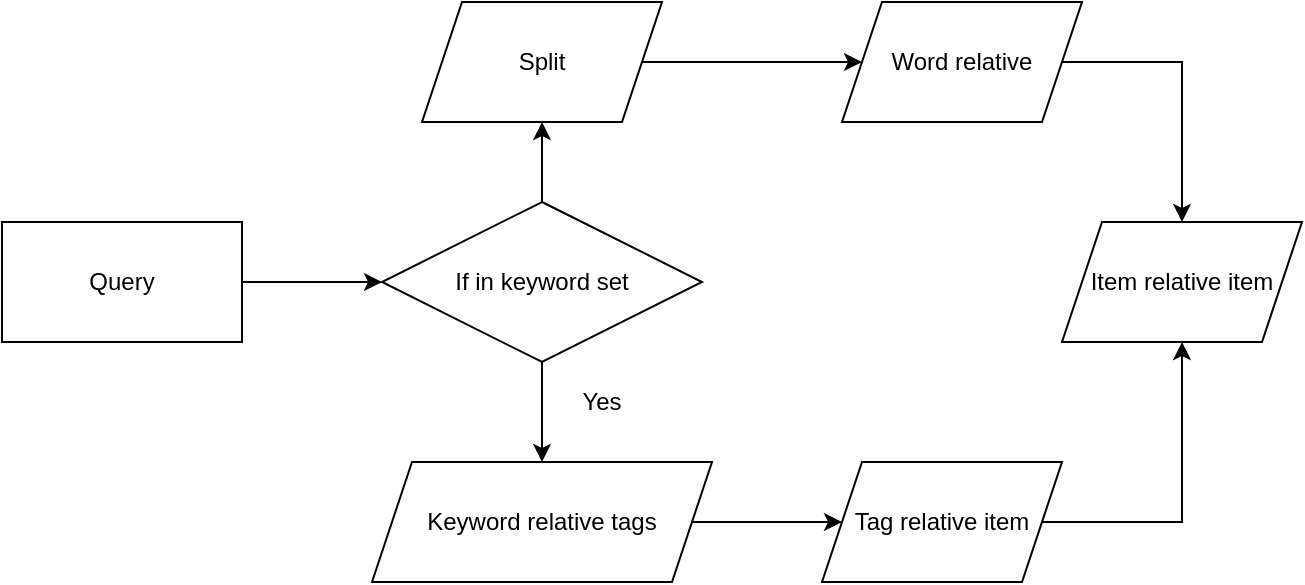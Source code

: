 <mxfile version="13.7.4" type="github">
  <diagram id="qRaVvo9Aa0FqV7a5mPzP" name="Page-1">
    <mxGraphModel dx="910" dy="330" grid="1" gridSize="10" guides="1" tooltips="1" connect="1" arrows="1" fold="1" page="1" pageScale="1" pageWidth="827" pageHeight="1169" math="0" shadow="0">
      <root>
        <mxCell id="0" />
        <mxCell id="1" parent="0" />
        <mxCell id="n2RU7nRXW_WSNY8a8ybC-9" style="edgeStyle=orthogonalEdgeStyle;rounded=0;orthogonalLoop=1;jettySize=auto;html=1;entryX=0;entryY=0.5;entryDx=0;entryDy=0;" edge="1" parent="1" source="n2RU7nRXW_WSNY8a8ybC-2" target="n2RU7nRXW_WSNY8a8ybC-3">
          <mxGeometry relative="1" as="geometry" />
        </mxCell>
        <mxCell id="n2RU7nRXW_WSNY8a8ybC-2" value="Query" style="rounded=0;whiteSpace=wrap;html=1;" vertex="1" parent="1">
          <mxGeometry x="120" y="610" width="120" height="60" as="geometry" />
        </mxCell>
        <mxCell id="n2RU7nRXW_WSNY8a8ybC-11" value="" style="edgeStyle=orthogonalEdgeStyle;rounded=0;orthogonalLoop=1;jettySize=auto;html=1;" edge="1" parent="1" source="n2RU7nRXW_WSNY8a8ybC-3" target="n2RU7nRXW_WSNY8a8ybC-4">
          <mxGeometry relative="1" as="geometry" />
        </mxCell>
        <mxCell id="n2RU7nRXW_WSNY8a8ybC-15" value="" style="edgeStyle=orthogonalEdgeStyle;rounded=0;orthogonalLoop=1;jettySize=auto;html=1;" edge="1" parent="1" source="n2RU7nRXW_WSNY8a8ybC-3" target="n2RU7nRXW_WSNY8a8ybC-8">
          <mxGeometry relative="1" as="geometry" />
        </mxCell>
        <mxCell id="n2RU7nRXW_WSNY8a8ybC-3" value="If in keyword set" style="rhombus;whiteSpace=wrap;html=1;" vertex="1" parent="1">
          <mxGeometry x="310" y="600" width="160" height="80" as="geometry" />
        </mxCell>
        <mxCell id="n2RU7nRXW_WSNY8a8ybC-12" value="" style="edgeStyle=orthogonalEdgeStyle;rounded=0;orthogonalLoop=1;jettySize=auto;html=1;" edge="1" parent="1" source="n2RU7nRXW_WSNY8a8ybC-4" target="n2RU7nRXW_WSNY8a8ybC-5">
          <mxGeometry relative="1" as="geometry" />
        </mxCell>
        <mxCell id="n2RU7nRXW_WSNY8a8ybC-4" value="Split" style="shape=parallelogram;perimeter=parallelogramPerimeter;whiteSpace=wrap;html=1;fixedSize=1;" vertex="1" parent="1">
          <mxGeometry x="330" y="500" width="120" height="60" as="geometry" />
        </mxCell>
        <mxCell id="n2RU7nRXW_WSNY8a8ybC-13" style="edgeStyle=orthogonalEdgeStyle;rounded=0;orthogonalLoop=1;jettySize=auto;html=1;entryX=0.5;entryY=0;entryDx=0;entryDy=0;" edge="1" parent="1" source="n2RU7nRXW_WSNY8a8ybC-5" target="n2RU7nRXW_WSNY8a8ybC-6">
          <mxGeometry relative="1" as="geometry">
            <Array as="points">
              <mxPoint x="710" y="530" />
            </Array>
          </mxGeometry>
        </mxCell>
        <mxCell id="n2RU7nRXW_WSNY8a8ybC-5" value="Word relative" style="shape=parallelogram;perimeter=parallelogramPerimeter;whiteSpace=wrap;html=1;fixedSize=1;" vertex="1" parent="1">
          <mxGeometry x="540" y="500" width="120" height="60" as="geometry" />
        </mxCell>
        <mxCell id="n2RU7nRXW_WSNY8a8ybC-6" value="Item relative item" style="shape=parallelogram;perimeter=parallelogramPerimeter;whiteSpace=wrap;html=1;fixedSize=1;" vertex="1" parent="1">
          <mxGeometry x="650" y="610" width="120" height="60" as="geometry" />
        </mxCell>
        <mxCell id="n2RU7nRXW_WSNY8a8ybC-14" style="edgeStyle=orthogonalEdgeStyle;rounded=0;orthogonalLoop=1;jettySize=auto;html=1;entryX=0.5;entryY=1;entryDx=0;entryDy=0;" edge="1" parent="1" source="n2RU7nRXW_WSNY8a8ybC-7" target="n2RU7nRXW_WSNY8a8ybC-6">
          <mxGeometry relative="1" as="geometry">
            <Array as="points">
              <mxPoint x="710" y="760" />
            </Array>
          </mxGeometry>
        </mxCell>
        <mxCell id="n2RU7nRXW_WSNY8a8ybC-7" value="Tag relative item" style="shape=parallelogram;perimeter=parallelogramPerimeter;whiteSpace=wrap;html=1;fixedSize=1;" vertex="1" parent="1">
          <mxGeometry x="530" y="730" width="120" height="60" as="geometry" />
        </mxCell>
        <mxCell id="n2RU7nRXW_WSNY8a8ybC-16" value="" style="edgeStyle=orthogonalEdgeStyle;rounded=0;orthogonalLoop=1;jettySize=auto;html=1;" edge="1" parent="1" source="n2RU7nRXW_WSNY8a8ybC-8" target="n2RU7nRXW_WSNY8a8ybC-7">
          <mxGeometry relative="1" as="geometry" />
        </mxCell>
        <mxCell id="n2RU7nRXW_WSNY8a8ybC-8" value="Keyword relative tags" style="shape=parallelogram;perimeter=parallelogramPerimeter;whiteSpace=wrap;html=1;fixedSize=1;" vertex="1" parent="1">
          <mxGeometry x="305" y="730" width="170" height="60" as="geometry" />
        </mxCell>
        <mxCell id="n2RU7nRXW_WSNY8a8ybC-17" value="Yes" style="text;html=1;strokeColor=none;fillColor=none;align=center;verticalAlign=middle;whiteSpace=wrap;rounded=0;" vertex="1" parent="1">
          <mxGeometry x="400" y="690" width="40" height="20" as="geometry" />
        </mxCell>
      </root>
    </mxGraphModel>
  </diagram>
</mxfile>
